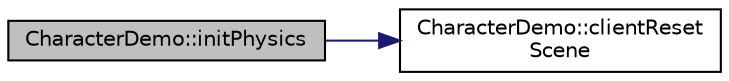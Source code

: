 digraph "CharacterDemo::initPhysics"
{
  edge [fontname="Helvetica",fontsize="10",labelfontname="Helvetica",labelfontsize="10"];
  node [fontname="Helvetica",fontsize="10",shape=record];
  rankdir="LR";
  Node1 [label="CharacterDemo::initPhysics",height=0.2,width=0.4,color="black", fillcolor="grey75", style="filled", fontcolor="black"];
  Node1 -> Node2 [color="midnightblue",fontsize="10",style="solid",fontname="Helvetica"];
  Node2 [label="CharacterDemo::clientReset\lScene",height=0.2,width=0.4,color="black", fillcolor="white", style="filled",URL="$class_character_demo.html#a87a3accda91b2487741b7fb748d07ec4"];
}
